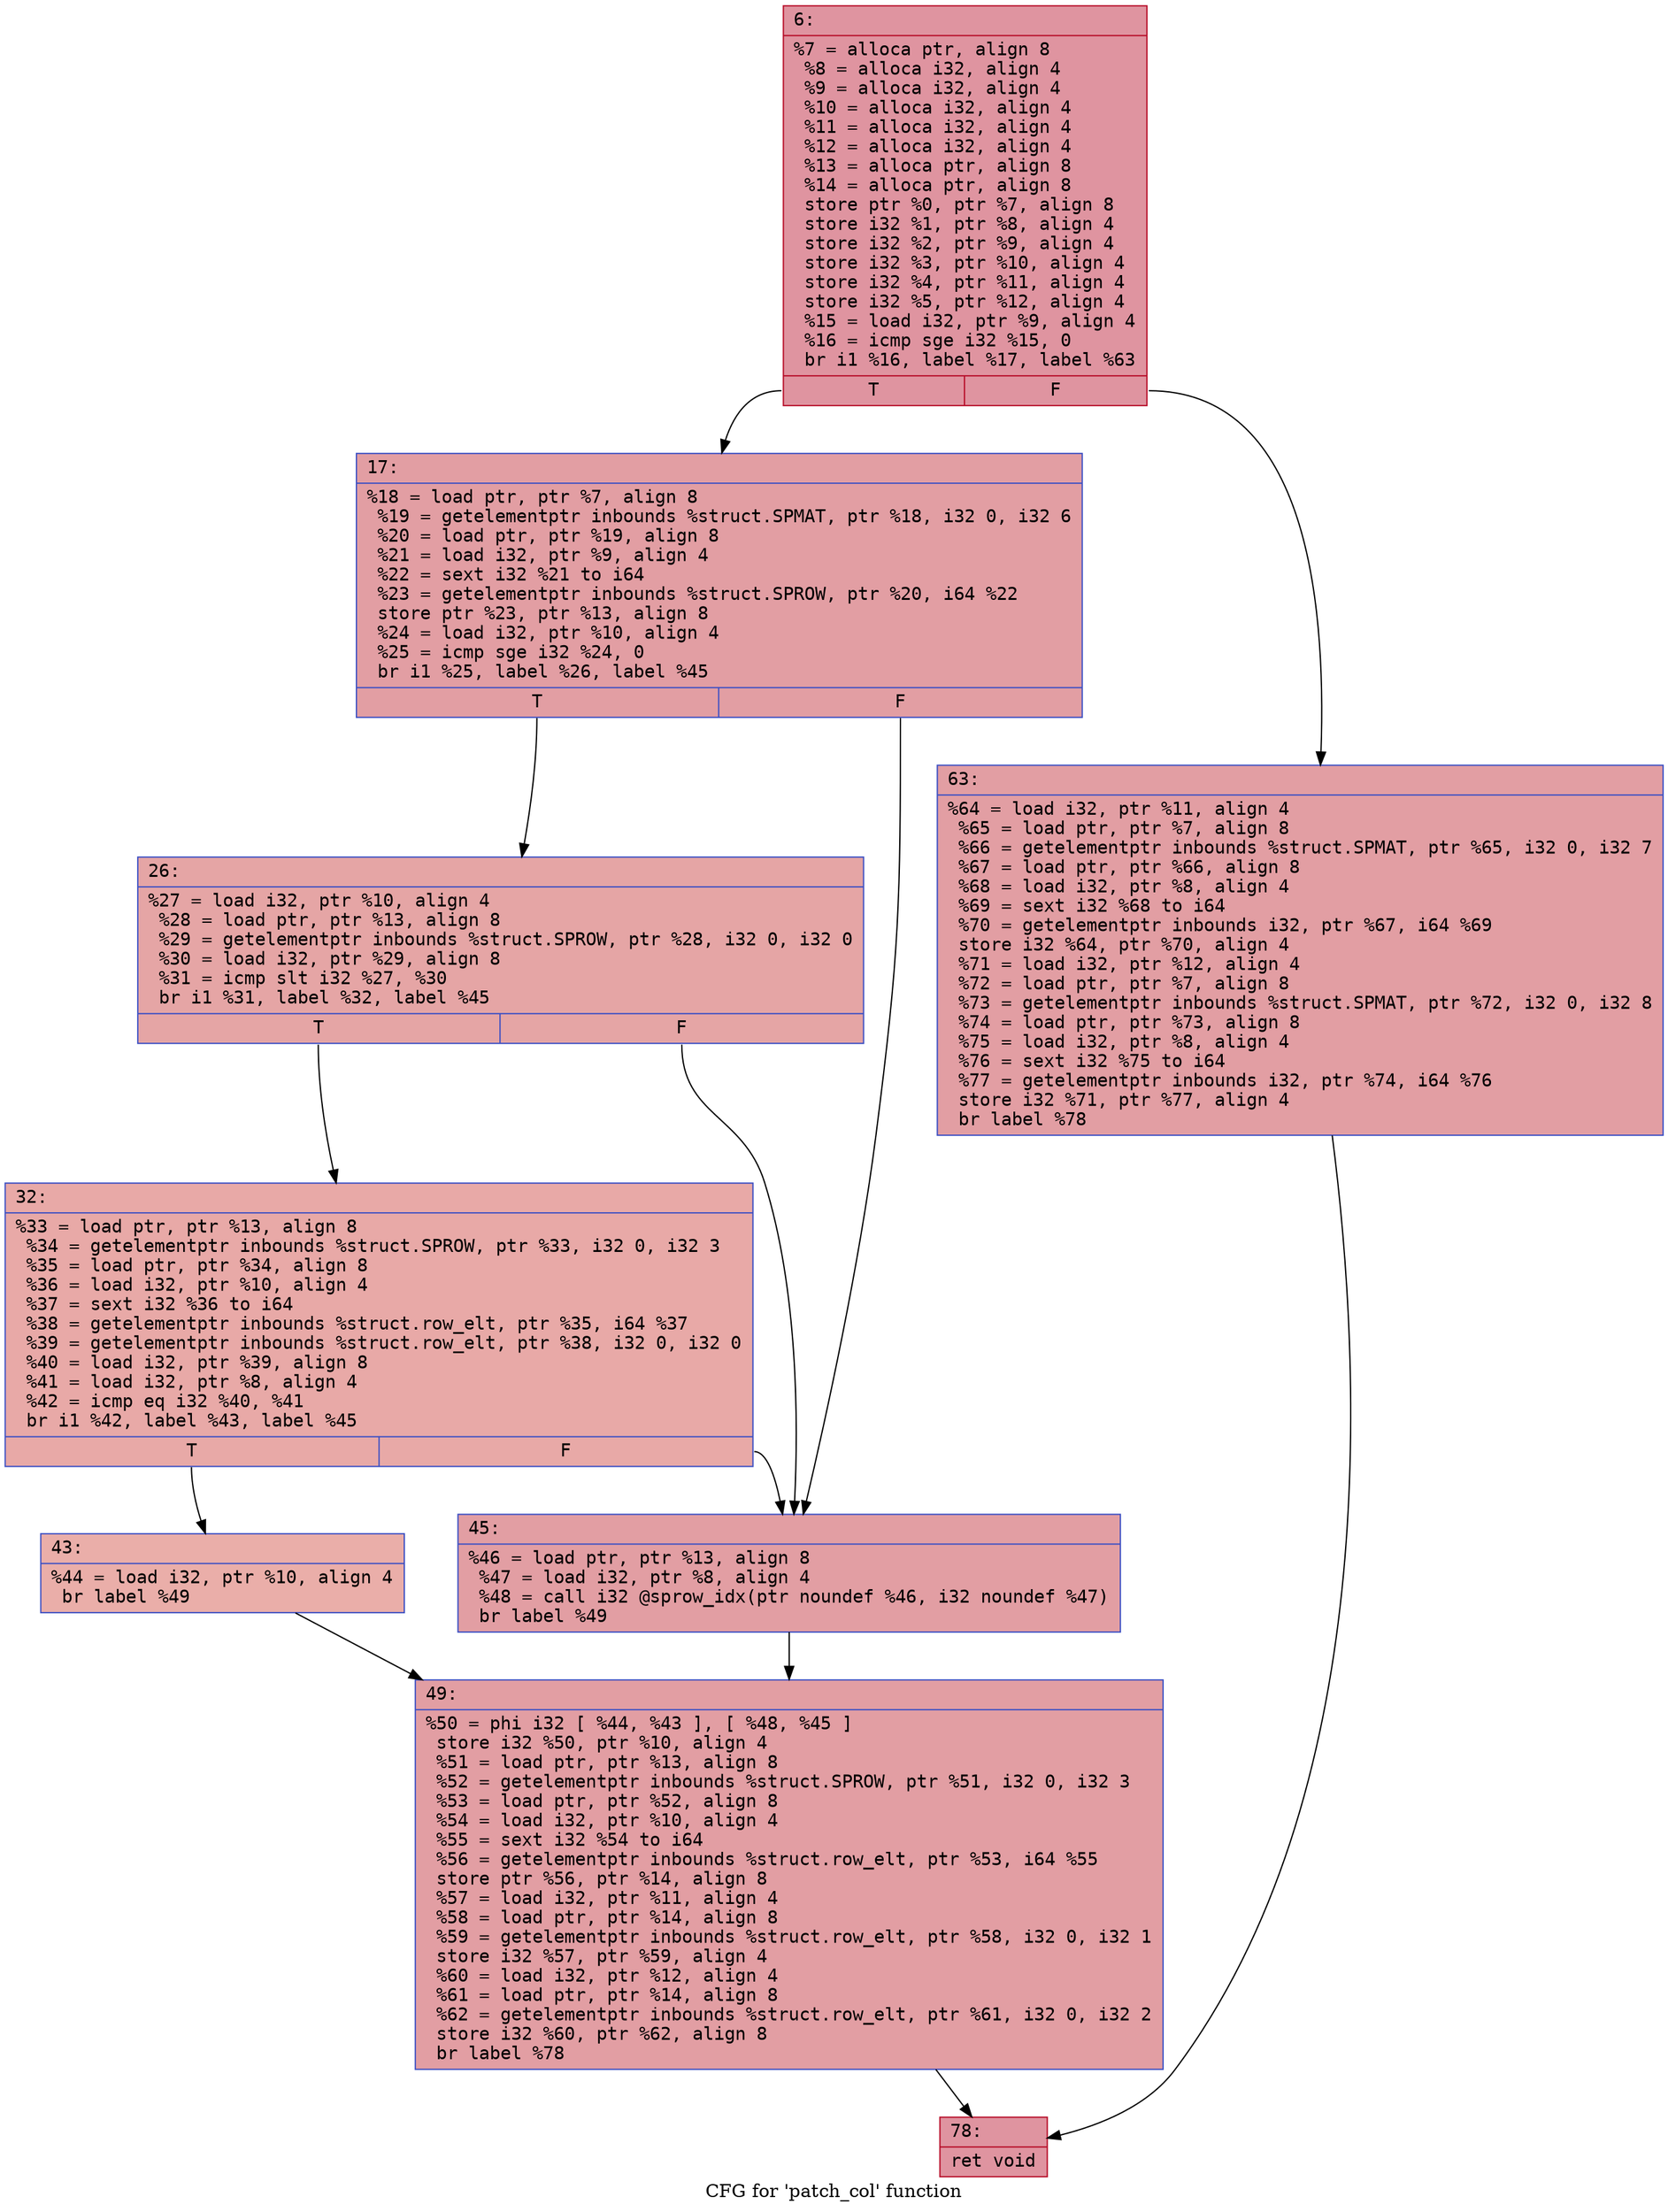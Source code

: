 digraph "CFG for 'patch_col' function" {
	label="CFG for 'patch_col' function";

	Node0x600003152a30 [shape=record,color="#b70d28ff", style=filled, fillcolor="#b70d2870" fontname="Courier",label="{6:\l|  %7 = alloca ptr, align 8\l  %8 = alloca i32, align 4\l  %9 = alloca i32, align 4\l  %10 = alloca i32, align 4\l  %11 = alloca i32, align 4\l  %12 = alloca i32, align 4\l  %13 = alloca ptr, align 8\l  %14 = alloca ptr, align 8\l  store ptr %0, ptr %7, align 8\l  store i32 %1, ptr %8, align 4\l  store i32 %2, ptr %9, align 4\l  store i32 %3, ptr %10, align 4\l  store i32 %4, ptr %11, align 4\l  store i32 %5, ptr %12, align 4\l  %15 = load i32, ptr %9, align 4\l  %16 = icmp sge i32 %15, 0\l  br i1 %16, label %17, label %63\l|{<s0>T|<s1>F}}"];
	Node0x600003152a30:s0 -> Node0x600003152a80[tooltip="6 -> 17\nProbability 50.00%" ];
	Node0x600003152a30:s1 -> Node0x600003152c60[tooltip="6 -> 63\nProbability 50.00%" ];
	Node0x600003152a80 [shape=record,color="#3d50c3ff", style=filled, fillcolor="#be242e70" fontname="Courier",label="{17:\l|  %18 = load ptr, ptr %7, align 8\l  %19 = getelementptr inbounds %struct.SPMAT, ptr %18, i32 0, i32 6\l  %20 = load ptr, ptr %19, align 8\l  %21 = load i32, ptr %9, align 4\l  %22 = sext i32 %21 to i64\l  %23 = getelementptr inbounds %struct.SPROW, ptr %20, i64 %22\l  store ptr %23, ptr %13, align 8\l  %24 = load i32, ptr %10, align 4\l  %25 = icmp sge i32 %24, 0\l  br i1 %25, label %26, label %45\l|{<s0>T|<s1>F}}"];
	Node0x600003152a80:s0 -> Node0x600003152ad0[tooltip="17 -> 26\nProbability 50.00%" ];
	Node0x600003152a80:s1 -> Node0x600003152bc0[tooltip="17 -> 45\nProbability 50.00%" ];
	Node0x600003152ad0 [shape=record,color="#3d50c3ff", style=filled, fillcolor="#c5333470" fontname="Courier",label="{26:\l|  %27 = load i32, ptr %10, align 4\l  %28 = load ptr, ptr %13, align 8\l  %29 = getelementptr inbounds %struct.SPROW, ptr %28, i32 0, i32 0\l  %30 = load i32, ptr %29, align 8\l  %31 = icmp slt i32 %27, %30\l  br i1 %31, label %32, label %45\l|{<s0>T|<s1>F}}"];
	Node0x600003152ad0:s0 -> Node0x600003152b20[tooltip="26 -> 32\nProbability 50.00%" ];
	Node0x600003152ad0:s1 -> Node0x600003152bc0[tooltip="26 -> 45\nProbability 50.00%" ];
	Node0x600003152b20 [shape=record,color="#3d50c3ff", style=filled, fillcolor="#ca3b3770" fontname="Courier",label="{32:\l|  %33 = load ptr, ptr %13, align 8\l  %34 = getelementptr inbounds %struct.SPROW, ptr %33, i32 0, i32 3\l  %35 = load ptr, ptr %34, align 8\l  %36 = load i32, ptr %10, align 4\l  %37 = sext i32 %36 to i64\l  %38 = getelementptr inbounds %struct.row_elt, ptr %35, i64 %37\l  %39 = getelementptr inbounds %struct.row_elt, ptr %38, i32 0, i32 0\l  %40 = load i32, ptr %39, align 8\l  %41 = load i32, ptr %8, align 4\l  %42 = icmp eq i32 %40, %41\l  br i1 %42, label %43, label %45\l|{<s0>T|<s1>F}}"];
	Node0x600003152b20:s0 -> Node0x600003152b70[tooltip="32 -> 43\nProbability 50.00%" ];
	Node0x600003152b20:s1 -> Node0x600003152bc0[tooltip="32 -> 45\nProbability 50.00%" ];
	Node0x600003152b70 [shape=record,color="#3d50c3ff", style=filled, fillcolor="#d0473d70" fontname="Courier",label="{43:\l|  %44 = load i32, ptr %10, align 4\l  br label %49\l}"];
	Node0x600003152b70 -> Node0x600003152c10[tooltip="43 -> 49\nProbability 100.00%" ];
	Node0x600003152bc0 [shape=record,color="#3d50c3ff", style=filled, fillcolor="#be242e70" fontname="Courier",label="{45:\l|  %46 = load ptr, ptr %13, align 8\l  %47 = load i32, ptr %8, align 4\l  %48 = call i32 @sprow_idx(ptr noundef %46, i32 noundef %47)\l  br label %49\l}"];
	Node0x600003152bc0 -> Node0x600003152c10[tooltip="45 -> 49\nProbability 100.00%" ];
	Node0x600003152c10 [shape=record,color="#3d50c3ff", style=filled, fillcolor="#be242e70" fontname="Courier",label="{49:\l|  %50 = phi i32 [ %44, %43 ], [ %48, %45 ]\l  store i32 %50, ptr %10, align 4\l  %51 = load ptr, ptr %13, align 8\l  %52 = getelementptr inbounds %struct.SPROW, ptr %51, i32 0, i32 3\l  %53 = load ptr, ptr %52, align 8\l  %54 = load i32, ptr %10, align 4\l  %55 = sext i32 %54 to i64\l  %56 = getelementptr inbounds %struct.row_elt, ptr %53, i64 %55\l  store ptr %56, ptr %14, align 8\l  %57 = load i32, ptr %11, align 4\l  %58 = load ptr, ptr %14, align 8\l  %59 = getelementptr inbounds %struct.row_elt, ptr %58, i32 0, i32 1\l  store i32 %57, ptr %59, align 4\l  %60 = load i32, ptr %12, align 4\l  %61 = load ptr, ptr %14, align 8\l  %62 = getelementptr inbounds %struct.row_elt, ptr %61, i32 0, i32 2\l  store i32 %60, ptr %62, align 8\l  br label %78\l}"];
	Node0x600003152c10 -> Node0x600003152cb0[tooltip="49 -> 78\nProbability 100.00%" ];
	Node0x600003152c60 [shape=record,color="#3d50c3ff", style=filled, fillcolor="#be242e70" fontname="Courier",label="{63:\l|  %64 = load i32, ptr %11, align 4\l  %65 = load ptr, ptr %7, align 8\l  %66 = getelementptr inbounds %struct.SPMAT, ptr %65, i32 0, i32 7\l  %67 = load ptr, ptr %66, align 8\l  %68 = load i32, ptr %8, align 4\l  %69 = sext i32 %68 to i64\l  %70 = getelementptr inbounds i32, ptr %67, i64 %69\l  store i32 %64, ptr %70, align 4\l  %71 = load i32, ptr %12, align 4\l  %72 = load ptr, ptr %7, align 8\l  %73 = getelementptr inbounds %struct.SPMAT, ptr %72, i32 0, i32 8\l  %74 = load ptr, ptr %73, align 8\l  %75 = load i32, ptr %8, align 4\l  %76 = sext i32 %75 to i64\l  %77 = getelementptr inbounds i32, ptr %74, i64 %76\l  store i32 %71, ptr %77, align 4\l  br label %78\l}"];
	Node0x600003152c60 -> Node0x600003152cb0[tooltip="63 -> 78\nProbability 100.00%" ];
	Node0x600003152cb0 [shape=record,color="#b70d28ff", style=filled, fillcolor="#b70d2870" fontname="Courier",label="{78:\l|  ret void\l}"];
}
